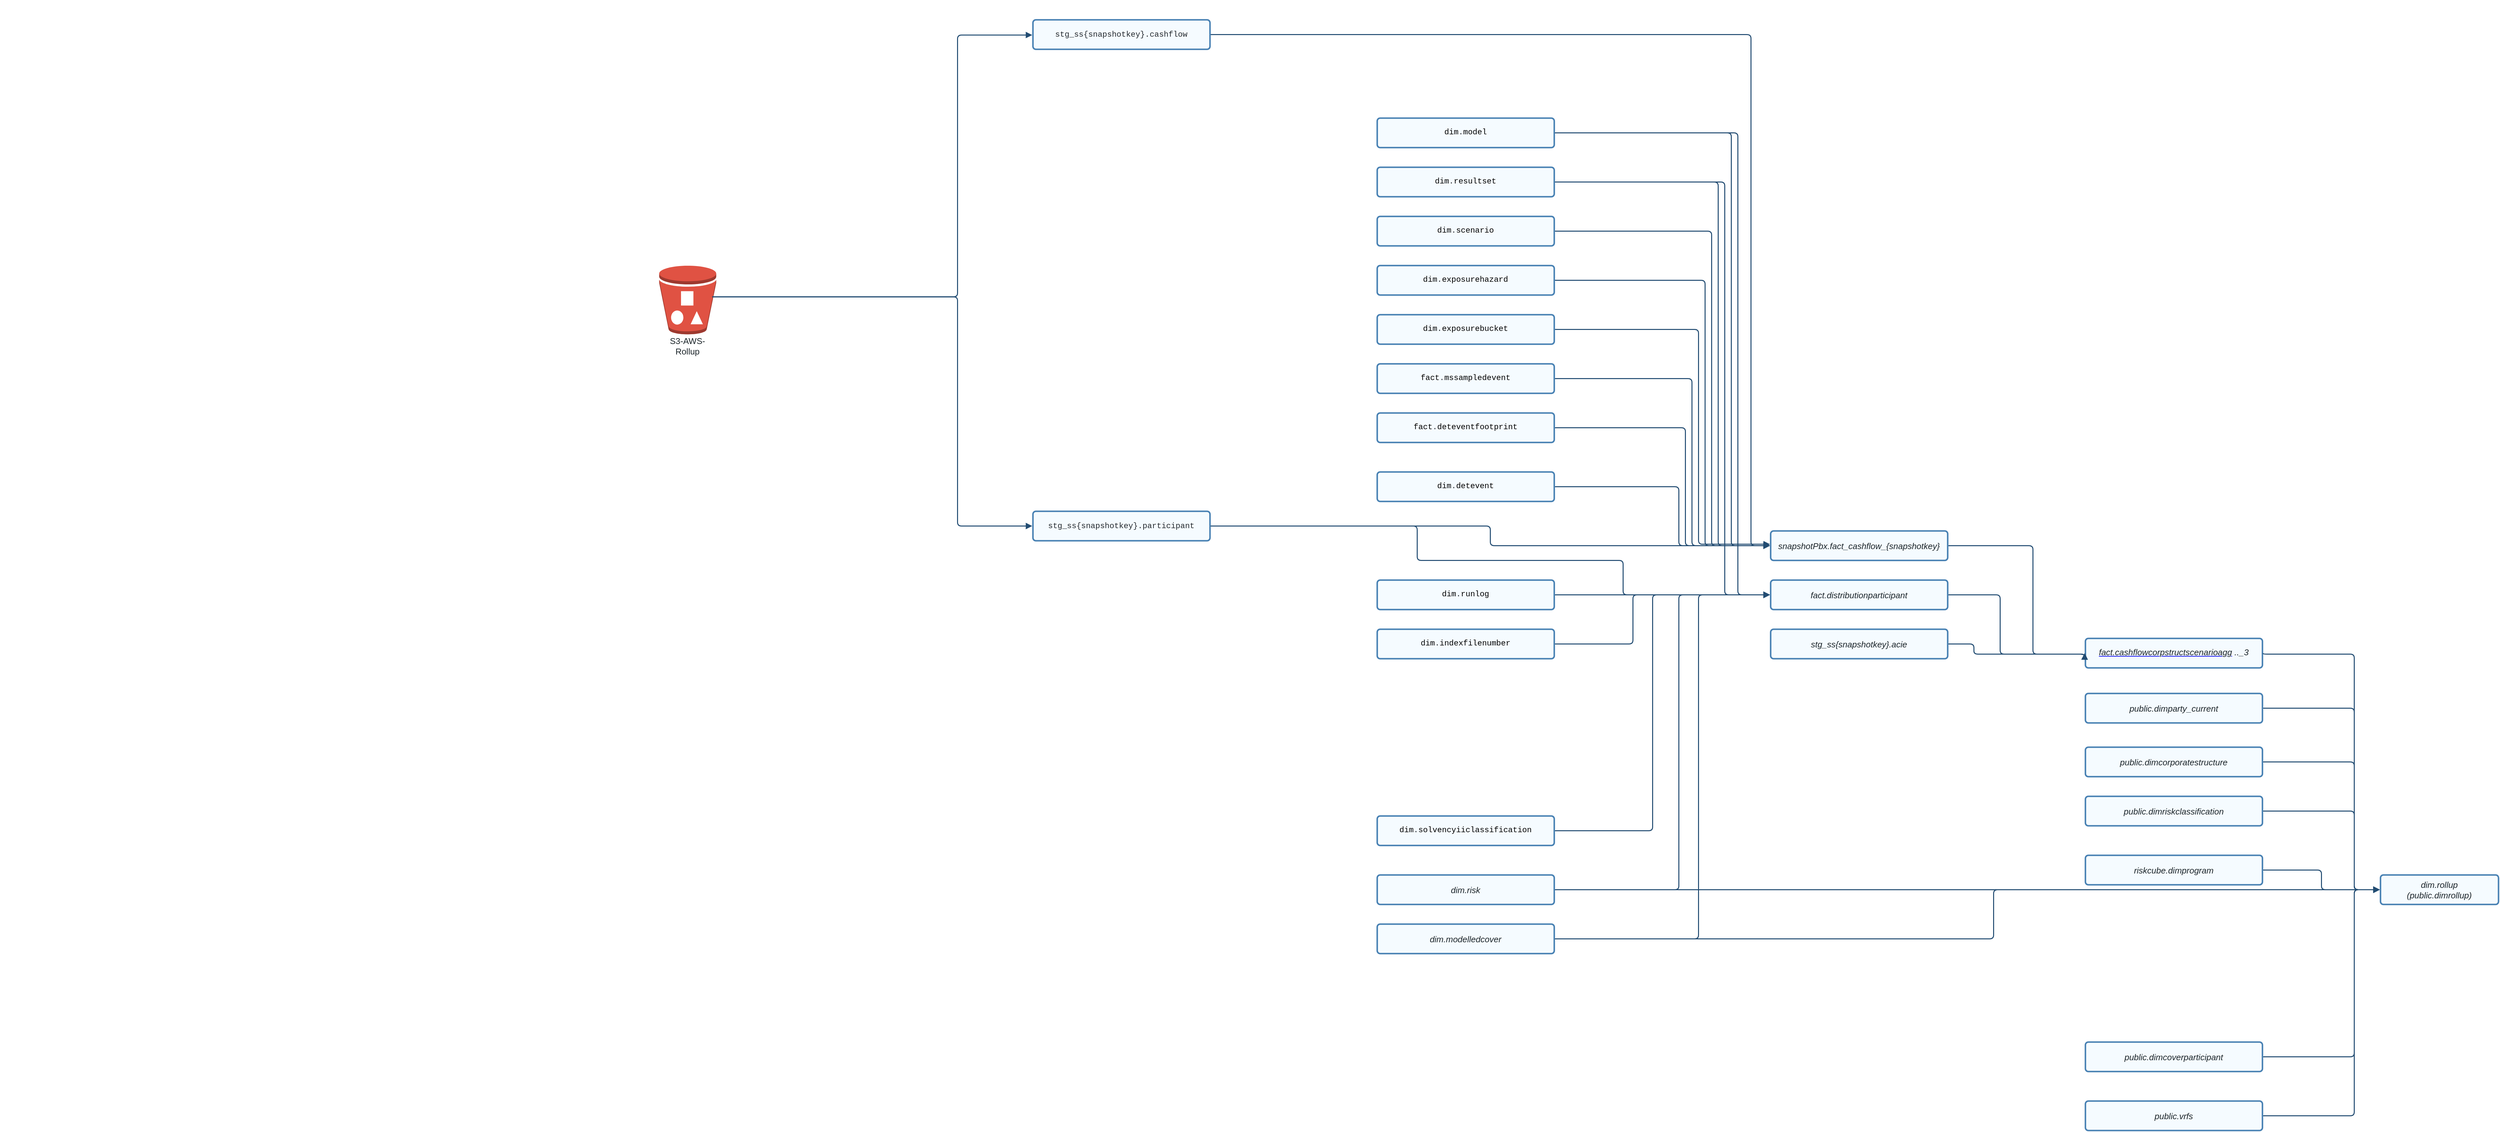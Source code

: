 <mxfile version="15.9.4" type="github">
  <diagram id="vmroaQVfe90vQZZnpYbU" name="Page-1">
    <mxGraphModel dx="2214" dy="1193" grid="1" gridSize="10" guides="1" tooltips="1" connect="1" arrows="1" fold="1" page="1" pageScale="1" pageWidth="1100" pageHeight="850" math="0" shadow="0">
      <root>
        <mxCell id="0" />
        <mxCell id="1" parent="0" />
        <mxCell id="fpg7xmmu9MJaWytv52l8-10" parent="0" />
        <mxCell id="fpg7xmmu9MJaWytv52l8-70" value="top" parent="0" />
        <mxCell id="fpg7xmmu9MJaWytv52l8-71" value="" style="group;dropTarget=0;" parent="fpg7xmmu9MJaWytv52l8-70" vertex="1">
          <mxGeometry as="geometry" />
        </mxCell>
        <mxCell id="fpg7xmmu9MJaWytv52l8-72" parent="0" />
        <mxCell id="fpg7xmmu9MJaWytv52l8-132" value="top" parent="0" />
        <mxCell id="fpg7xmmu9MJaWytv52l8-133" value="" style="group;dropTarget=0;" parent="fpg7xmmu9MJaWytv52l8-132" vertex="1">
          <mxGeometry as="geometry" />
        </mxCell>
        <mxCell id="fpg7xmmu9MJaWytv52l8-134" parent="0" />
        <UserObject label="dim.rollup&#xa;(public.dimrollup)" lucidchartObjectId="Gp1yu8OU4XNm" id="fpg7xmmu9MJaWytv52l8-135">
          <mxCell style="html=1;overflow=block;blockSpacing=1;whiteSpace=wrap;;whiteSpace=wrap;fontSize=13;fontColor=#1d262b;fontStyle=2;spacing=3.8;strokeColor=#4881b3;strokeOpacity=100;rounded=1;absoluteArcSize=1;arcSize=9;fillColor=#F5FBFF;strokeWidth=2.3;" parent="fpg7xmmu9MJaWytv52l8-134" vertex="1">
            <mxGeometry x="3630" y="1335" width="180" height="45" as="geometry" />
          </mxCell>
        </UserObject>
        <UserObject label="&lt;div style=&quot;display: flex ; justify-content: center ; text-align: center ; align-items: baseline ; font-size: 0 ; line-height: 1.25 ; margin-top: -2px&quot;&gt;&lt;span&gt;&lt;a href=&quot;http://fact.cashflowcorpstructscenarioagg&quot;&gt;&lt;span style=&quot;font-size: 13px ; color: #1d262b ; font-style: italic&quot;&gt;fact.cashflowcorpstructscenarioagg&lt;/span&gt;&lt;/a&gt;&lt;span style=&quot;font-size: 13px ; color: #1d262b ; font-style: italic&quot;&gt; .._3&lt;/span&gt;&lt;/span&gt;&lt;/div&gt;" lucidchartObjectId="is1yB~cOgMwO" id="fpg7xmmu9MJaWytv52l8-136">
          <mxCell style="html=1;overflow=block;blockSpacing=1;whiteSpace=wrap;;whiteSpace=wrap;fontSize=13;spacing=3.8;strokeColor=#4881b3;strokeOpacity=100;rounded=1;absoluteArcSize=1;arcSize=9;fillColor=#F5FBFF;strokeWidth=2.3;" parent="fpg7xmmu9MJaWytv52l8-134" vertex="1">
            <mxGeometry x="3180" y="974" width="270" height="45" as="geometry" />
          </mxCell>
        </UserObject>
        <UserObject label="dim.risk" lucidchartObjectId="3G2yOmbZ3F8G" id="fpg7xmmu9MJaWytv52l8-137">
          <mxCell style="html=1;overflow=block;blockSpacing=1;whiteSpace=wrap;;whiteSpace=wrap;fontSize=13;fontColor=#1d262b;fontStyle=2;spacing=3.8;strokeColor=#4881b3;strokeOpacity=100;rounded=1;absoluteArcSize=1;arcSize=9;fillColor=#F5FBFF;strokeWidth=2.3;" parent="fpg7xmmu9MJaWytv52l8-134" vertex="1">
            <mxGeometry x="2100" y="1335" width="270" height="45" as="geometry" />
          </mxCell>
        </UserObject>
        <UserObject label="public.dimparty_current" lucidchartObjectId="7G2ynvKu3iQ_" id="fpg7xmmu9MJaWytv52l8-138">
          <mxCell style="html=1;overflow=block;blockSpacing=1;whiteSpace=wrap;;whiteSpace=wrap;fontSize=13;fontColor=#1d262b;fontStyle=2;spacing=3.8;strokeColor=#4881b3;strokeOpacity=100;rounded=1;absoluteArcSize=1;arcSize=9;fillColor=#F5FBFF;strokeWidth=2.3;" parent="fpg7xmmu9MJaWytv52l8-134" vertex="1">
            <mxGeometry x="3180" y="1058" width="270" height="45" as="geometry" />
          </mxCell>
        </UserObject>
        <UserObject label="public.dimcorporatestructure" lucidchartObjectId="0I2yo8fjKjZO" id="fpg7xmmu9MJaWytv52l8-139">
          <mxCell style="html=1;overflow=block;blockSpacing=1;whiteSpace=wrap;;whiteSpace=wrap;fontSize=13;fontColor=#1d262b;fontStyle=2;spacing=3.8;strokeColor=#4881b3;strokeOpacity=100;rounded=1;absoluteArcSize=1;arcSize=9;fillColor=#F5FBFF;strokeWidth=2.3;" parent="fpg7xmmu9MJaWytv52l8-134" vertex="1">
            <mxGeometry x="3180" y="1140" width="270" height="45" as="geometry" />
          </mxCell>
        </UserObject>
        <UserObject label="public.dimriskclassification" lucidchartObjectId="0I2y_JNIGELw" id="fpg7xmmu9MJaWytv52l8-140">
          <mxCell style="html=1;overflow=block;blockSpacing=1;whiteSpace=wrap;;whiteSpace=wrap;fontSize=13;fontColor=#1d262b;fontStyle=2;spacing=3.8;strokeColor=#4881b3;strokeOpacity=100;rounded=1;absoluteArcSize=1;arcSize=9;fillColor=#F5FBFF;strokeWidth=2.3;" parent="fpg7xmmu9MJaWytv52l8-134" vertex="1">
            <mxGeometry x="3180" y="1215" width="270" height="45" as="geometry" />
          </mxCell>
        </UserObject>
        <UserObject label="riskcube.dimprogram" lucidchartObjectId="0I2yl4XgmqHl" id="fpg7xmmu9MJaWytv52l8-141">
          <mxCell style="html=1;overflow=block;blockSpacing=1;whiteSpace=wrap;;whiteSpace=wrap;fontSize=13;fontColor=#1d262b;fontStyle=2;spacing=3.8;strokeColor=#4881b3;strokeOpacity=100;rounded=1;absoluteArcSize=1;arcSize=9;fillColor=#F5FBFF;strokeWidth=2.3;" parent="fpg7xmmu9MJaWytv52l8-134" vertex="1">
            <mxGeometry x="3180" y="1305" width="270" height="45" as="geometry" />
          </mxCell>
        </UserObject>
        <UserObject label="dim.modelledcover" lucidchartObjectId="1I2y1B~Z7uO1" id="fpg7xmmu9MJaWytv52l8-142">
          <mxCell style="html=1;overflow=block;blockSpacing=1;whiteSpace=wrap;;whiteSpace=wrap;fontSize=13;fontColor=#1d262b;fontStyle=2;spacing=3.8;strokeColor=#4881b3;strokeOpacity=100;rounded=1;absoluteArcSize=1;arcSize=9;fillColor=#F5FBFF;strokeWidth=2.3;" parent="fpg7xmmu9MJaWytv52l8-134" vertex="1">
            <mxGeometry x="2100" y="1410" width="270" height="45" as="geometry" />
          </mxCell>
        </UserObject>
        <UserObject label="public.dimcoverparticipant" lucidchartObjectId="iM2yIYsq5-I3" id="fpg7xmmu9MJaWytv52l8-143">
          <mxCell style="html=1;overflow=block;blockSpacing=1;whiteSpace=wrap;;whiteSpace=wrap;fontSize=13;fontColor=#1d262b;fontStyle=2;spacing=3.8;strokeColor=#4881b3;strokeOpacity=100;rounded=1;absoluteArcSize=1;arcSize=9;fillColor=#F5FBFF;strokeWidth=2.3;" parent="fpg7xmmu9MJaWytv52l8-134" vertex="1">
            <mxGeometry x="3180" y="1590" width="270" height="45" as="geometry" />
          </mxCell>
        </UserObject>
        <UserObject label="public.vrfs" lucidchartObjectId="nM2yRD9ATBP5" id="fpg7xmmu9MJaWytv52l8-144">
          <mxCell style="html=1;overflow=block;blockSpacing=1;whiteSpace=wrap;;whiteSpace=wrap;fontSize=13;fontColor=#1d262b;fontStyle=2;spacing=3.8;strokeColor=#4881b3;strokeOpacity=100;rounded=1;absoluteArcSize=1;arcSize=9;fillColor=#F5FBFF;strokeWidth=2.3;" parent="fpg7xmmu9MJaWytv52l8-134" vertex="1">
            <mxGeometry x="3180" y="1680" width="270" height="45" as="geometry" />
          </mxCell>
        </UserObject>
        <UserObject label="" lucidchartObjectId="Z32ygdCLTp2j" id="fpg7xmmu9MJaWytv52l8-145">
          <mxCell style="html=1;jettySize=18;whiteSpace=wrap;fontSize=13;strokeColor=#224C72;strokeWidth=1.5;rounded=1;arcSize=12;edgeStyle=orthogonalEdgeStyle;startArrow=none;;endArrow=block;endFill=1;;exitX=1.004;exitY=0.5;exitPerimeter=0;entryX=-0.006;entryY=0.5;entryPerimeter=0;" parent="fpg7xmmu9MJaWytv52l8-134" source="fpg7xmmu9MJaWytv52l8-136" target="fpg7xmmu9MJaWytv52l8-135" edge="1">
            <mxGeometry width="100" height="100" relative="1" as="geometry">
              <Array as="points">
                <mxPoint x="3590" y="998" />
                <mxPoint x="3590" y="1358" />
              </Array>
            </mxGeometry>
          </mxCell>
        </UserObject>
        <UserObject label="" lucidchartObjectId="332yBCUjhjPS" id="fpg7xmmu9MJaWytv52l8-146">
          <mxCell style="html=1;jettySize=18;whiteSpace=wrap;fontSize=13;strokeColor=#224C72;strokeWidth=1.5;rounded=1;arcSize=12;edgeStyle=orthogonalEdgeStyle;startArrow=none;;endArrow=block;endFill=1;;exitX=1.004;exitY=0.5;exitPerimeter=0;entryX=-0.006;entryY=0.5;entryPerimeter=0;" parent="fpg7xmmu9MJaWytv52l8-134" source="fpg7xmmu9MJaWytv52l8-138" target="fpg7xmmu9MJaWytv52l8-135" edge="1">
            <mxGeometry width="100" height="100" relative="1" as="geometry">
              <Array as="points">
                <mxPoint x="3590" y="1080" />
                <mxPoint x="3590" y="1358" />
              </Array>
            </mxGeometry>
          </mxCell>
        </UserObject>
        <UserObject label="" lucidchartObjectId="632ysqIsDBbt" id="fpg7xmmu9MJaWytv52l8-147">
          <mxCell style="html=1;jettySize=18;whiteSpace=wrap;fontSize=13;strokeColor=#224C72;strokeWidth=1.5;rounded=1;arcSize=12;edgeStyle=orthogonalEdgeStyle;startArrow=none;;endArrow=block;endFill=1;;exitX=1.004;exitY=0.5;exitPerimeter=0;entryX=-0.006;entryY=0.5;entryPerimeter=0;" parent="fpg7xmmu9MJaWytv52l8-134" source="fpg7xmmu9MJaWytv52l8-139" target="fpg7xmmu9MJaWytv52l8-135" edge="1">
            <mxGeometry width="100" height="100" relative="1" as="geometry">
              <Array as="points">
                <mxPoint x="3590" y="1162" />
                <mxPoint x="3590" y="1358" />
              </Array>
            </mxGeometry>
          </mxCell>
        </UserObject>
        <UserObject label="" lucidchartObjectId="932ygQK3MYaW" id="fpg7xmmu9MJaWytv52l8-148">
          <mxCell style="html=1;jettySize=18;whiteSpace=wrap;fontSize=13;strokeColor=#224C72;strokeWidth=1.5;rounded=1;arcSize=12;edgeStyle=orthogonalEdgeStyle;startArrow=none;;endArrow=block;endFill=1;;exitX=1.004;exitY=0.5;exitPerimeter=0;entryX=-0.006;entryY=0.5;entryPerimeter=0;" parent="fpg7xmmu9MJaWytv52l8-134" source="fpg7xmmu9MJaWytv52l8-140" target="fpg7xmmu9MJaWytv52l8-135" edge="1">
            <mxGeometry width="100" height="100" relative="1" as="geometry">
              <Array as="points">
                <mxPoint x="3590" y="1238" />
                <mxPoint x="3590" y="1358" />
              </Array>
            </mxGeometry>
          </mxCell>
        </UserObject>
        <UserObject label="" lucidchartObjectId="_32yNz5y7Vtl" id="fpg7xmmu9MJaWytv52l8-149">
          <mxCell style="html=1;jettySize=18;whiteSpace=wrap;fontSize=13;strokeColor=#224C72;strokeWidth=1.5;rounded=1;arcSize=12;edgeStyle=orthogonalEdgeStyle;startArrow=none;;endArrow=block;endFill=1;;exitX=1.004;exitY=0.5;exitPerimeter=0;entryX=-0.006;entryY=0.5;entryPerimeter=0;" parent="fpg7xmmu9MJaWytv52l8-134" source="fpg7xmmu9MJaWytv52l8-141" target="fpg7xmmu9MJaWytv52l8-135" edge="1">
            <mxGeometry width="100" height="100" relative="1" as="geometry">
              <Array as="points" />
            </mxGeometry>
          </mxCell>
        </UserObject>
        <UserObject label="" lucidchartObjectId="~32yZy3olu0E" id="fpg7xmmu9MJaWytv52l8-150">
          <mxCell style="html=1;jettySize=18;whiteSpace=wrap;fontSize=13;strokeColor=#224C72;strokeWidth=1.5;rounded=1;arcSize=12;edgeStyle=orthogonalEdgeStyle;startArrow=none;;endArrow=block;endFill=1;;exitX=1.004;exitY=0.5;exitPerimeter=0;entryX=-0.006;entryY=0.5;entryPerimeter=0;" parent="fpg7xmmu9MJaWytv52l8-134" source="fpg7xmmu9MJaWytv52l8-142" target="fpg7xmmu9MJaWytv52l8-135" edge="1">
            <mxGeometry width="100" height="100" relative="1" as="geometry">
              <Array as="points">
                <mxPoint x="3040" y="1432" />
                <mxPoint x="3040" y="1358" />
              </Array>
            </mxGeometry>
          </mxCell>
        </UserObject>
        <UserObject label="" lucidchartObjectId="c42y4aM15P~t" id="fpg7xmmu9MJaWytv52l8-151">
          <mxCell style="html=1;jettySize=18;whiteSpace=wrap;fontSize=13;strokeColor=#224C72;strokeWidth=1.5;rounded=1;arcSize=12;edgeStyle=orthogonalEdgeStyle;startArrow=none;;endArrow=block;endFill=1;;exitX=1.004;exitY=0.5;exitPerimeter=0;entryX=-0.006;entryY=0.5;entryPerimeter=0;" parent="fpg7xmmu9MJaWytv52l8-134" source="fpg7xmmu9MJaWytv52l8-137" target="fpg7xmmu9MJaWytv52l8-135" edge="1">
            <mxGeometry width="100" height="100" relative="1" as="geometry">
              <Array as="points" />
            </mxGeometry>
          </mxCell>
        </UserObject>
        <UserObject label="" lucidchartObjectId="e42yX4Y.77t1" id="fpg7xmmu9MJaWytv52l8-152">
          <mxCell style="html=1;jettySize=18;whiteSpace=wrap;fontSize=13;strokeColor=#224C72;strokeWidth=1.5;rounded=1;arcSize=12;edgeStyle=orthogonalEdgeStyle;startArrow=none;;endArrow=block;endFill=1;;exitX=1.004;exitY=0.5;exitPerimeter=0;entryX=-0.006;entryY=0.5;entryPerimeter=0;" parent="fpg7xmmu9MJaWytv52l8-134" source="fpg7xmmu9MJaWytv52l8-143" target="fpg7xmmu9MJaWytv52l8-135" edge="1">
            <mxGeometry width="100" height="100" relative="1" as="geometry">
              <Array as="points">
                <mxPoint x="3590" y="1612" />
                <mxPoint x="3590" y="1358" />
              </Array>
            </mxGeometry>
          </mxCell>
        </UserObject>
        <UserObject label="" lucidchartObjectId="i42yx12M4Q2f" id="fpg7xmmu9MJaWytv52l8-153">
          <mxCell style="html=1;jettySize=18;whiteSpace=wrap;fontSize=13;strokeColor=#224C72;strokeWidth=1.5;rounded=1;arcSize=12;edgeStyle=orthogonalEdgeStyle;startArrow=none;;endArrow=block;endFill=1;;exitX=1.004;exitY=0.5;exitPerimeter=0;entryX=-0.006;entryY=0.5;entryPerimeter=0;" parent="fpg7xmmu9MJaWytv52l8-134" source="fpg7xmmu9MJaWytv52l8-144" target="fpg7xmmu9MJaWytv52l8-135" edge="1">
            <mxGeometry width="100" height="100" relative="1" as="geometry">
              <Array as="points">
                <mxPoint x="3590" y="1702" />
                <mxPoint x="3590" y="1358" />
              </Array>
            </mxGeometry>
          </mxCell>
        </UserObject>
        <UserObject label="snapshotPbx.fact_cashflow_{snapshotkey}" lucidchartObjectId="U83yd9o2fskE" id="fpg7xmmu9MJaWytv52l8-154">
          <mxCell style="html=1;overflow=block;blockSpacing=1;whiteSpace=wrap;;whiteSpace=wrap;fontSize=13;fontColor=#1d262b;fontStyle=2;spacing=3.8;strokeColor=#4881b3;strokeOpacity=100;rounded=1;absoluteArcSize=1;arcSize=9;fillColor=#F5FBFF;strokeWidth=2.3;" parent="fpg7xmmu9MJaWytv52l8-134" vertex="1">
            <mxGeometry x="2700" y="810" width="270" height="45" as="geometry" />
          </mxCell>
        </UserObject>
        <UserObject label="fact.distributionparticipant" lucidchartObjectId="f93yB1UyILGA" id="fpg7xmmu9MJaWytv52l8-155">
          <mxCell style="html=1;overflow=block;blockSpacing=1;whiteSpace=wrap;;whiteSpace=wrap;fontSize=13;fontColor=#1d262b;fontStyle=2;spacing=3.8;strokeColor=#4881b3;strokeOpacity=100;rounded=1;absoluteArcSize=1;arcSize=9;fillColor=#F5FBFF;strokeWidth=2.3;" parent="fpg7xmmu9MJaWytv52l8-134" vertex="1">
            <mxGeometry x="2700" y="885" width="270" height="45" as="geometry" />
          </mxCell>
        </UserObject>
        <UserObject label="stg_ss{snapshotkey}.acie" lucidchartObjectId="h93y5ddoDoyH" id="fpg7xmmu9MJaWytv52l8-156">
          <mxCell style="html=1;overflow=block;blockSpacing=1;whiteSpace=wrap;;whiteSpace=wrap;fontSize=13;fontColor=#1d262b;fontStyle=2;spacing=3.8;strokeColor=#4881b3;strokeOpacity=100;rounded=1;absoluteArcSize=1;arcSize=9;fillColor=#F5FBFF;strokeWidth=2.3;" parent="fpg7xmmu9MJaWytv52l8-134" vertex="1">
            <mxGeometry x="2700" y="960" width="270" height="45" as="geometry" />
          </mxCell>
        </UserObject>
        <UserObject label="" lucidchartObjectId="293yK3POc2Pi" id="fpg7xmmu9MJaWytv52l8-157">
          <mxCell style="html=1;jettySize=18;whiteSpace=wrap;fontSize=13;strokeColor=#224C72;strokeWidth=1.5;rounded=1;arcSize=12;edgeStyle=orthogonalEdgeStyle;startArrow=none;;endArrow=block;endFill=1;;exitX=1.004;exitY=0.5;exitPerimeter=0;entryX=-0.004;entryY=0.5;entryPerimeter=0;" parent="fpg7xmmu9MJaWytv52l8-134" source="fpg7xmmu9MJaWytv52l8-154" target="fpg7xmmu9MJaWytv52l8-136" edge="1">
            <mxGeometry width="100" height="100" relative="1" as="geometry">
              <Array as="points">
                <mxPoint x="3100" y="833" />
                <mxPoint x="3100" y="998" />
              </Array>
            </mxGeometry>
          </mxCell>
        </UserObject>
        <UserObject label="" lucidchartObjectId="893y.BL1bZVc" id="fpg7xmmu9MJaWytv52l8-158">
          <mxCell style="html=1;jettySize=18;whiteSpace=wrap;fontSize=13;strokeColor=#224C72;strokeWidth=1.5;rounded=1;arcSize=12;edgeStyle=orthogonalEdgeStyle;startArrow=none;;endArrow=block;endFill=1;;exitX=1.004;exitY=0.5;exitPerimeter=0;entryX=-0.004;entryY=0.5;entryPerimeter=0;" parent="fpg7xmmu9MJaWytv52l8-134" source="fpg7xmmu9MJaWytv52l8-155" target="fpg7xmmu9MJaWytv52l8-136" edge="1">
            <mxGeometry width="100" height="100" relative="1" as="geometry">
              <Array as="points">
                <mxPoint x="3050" y="908" />
                <mxPoint x="3050" y="998" />
              </Array>
            </mxGeometry>
          </mxCell>
        </UserObject>
        <UserObject label="" lucidchartObjectId="_93y-Jc45U9-" id="fpg7xmmu9MJaWytv52l8-159">
          <mxCell style="html=1;jettySize=18;whiteSpace=wrap;fontSize=13;strokeColor=#224C72;strokeWidth=1.5;rounded=1;arcSize=12;edgeStyle=orthogonalEdgeStyle;startArrow=none;;endArrow=block;endFill=1;;exitX=1.004;exitY=0.5;exitPerimeter=0;entryX=-0.004;entryY=0.5;entryPerimeter=0;" parent="fpg7xmmu9MJaWytv52l8-134" source="fpg7xmmu9MJaWytv52l8-156" target="fpg7xmmu9MJaWytv52l8-136" edge="1">
            <mxGeometry width="100" height="100" relative="1" as="geometry">
              <Array as="points">
                <mxPoint x="3010" y="983" />
                <mxPoint x="3010" y="998" />
              </Array>
            </mxGeometry>
          </mxCell>
        </UserObject>
        <UserObject label="stg_ss{snapshotkey}.cashflow" lucidchartObjectId="cE6ykPkP2mPz" id="fpg7xmmu9MJaWytv52l8-160">
          <mxCell style="html=1;overflow=block;blockSpacing=1;whiteSpace=wrap;;whiteSpace=wrap;fontSize=12;fontFamily=Liberation Mono;fontColor=#24292e;spacing=3.8;strokeColor=#4881b3;strokeOpacity=100;rounded=1;absoluteArcSize=1;arcSize=9;fillColor=#F5FBFF;strokeWidth=2.3;" parent="fpg7xmmu9MJaWytv52l8-134" vertex="1">
            <mxGeometry x="1575" y="30" width="270" height="45" as="geometry" />
          </mxCell>
        </UserObject>
        <UserObject label="" lucidchartObjectId="EF6y4BjWZp7x" id="fpg7xmmu9MJaWytv52l8-161">
          <mxCell style="html=1;jettySize=18;whiteSpace=wrap;fontSize=13;strokeColor=#224C72;strokeWidth=1.5;rounded=1;arcSize=12;edgeStyle=orthogonalEdgeStyle;startArrow=none;;endArrow=block;endFill=1;;exitX=1.004;exitY=0.5;exitPerimeter=0;entryX=-0.004;entryY=0.5;entryPerimeter=0;" parent="fpg7xmmu9MJaWytv52l8-134" source="fpg7xmmu9MJaWytv52l8-160" target="fpg7xmmu9MJaWytv52l8-154" edge="1">
            <mxGeometry width="100" height="100" relative="1" as="geometry">
              <Array as="points">
                <mxPoint x="2670" y="53" />
                <mxPoint x="2670" y="833" />
              </Array>
            </mxGeometry>
          </mxCell>
        </UserObject>
        <UserObject label="&lt;div style=&quot;display: flex; justify-content: center; text-align: center; align-items: baseline; font-size: 0; line-height: 1.25;margin-top: -2px;&quot;&gt;&lt;span&gt;&lt;span style=&quot;font-size:12px;color:#000000;font-family: Liberation Mono;&quot;&gt;dim&lt;/span&gt;&lt;span style=&quot;font-size:12px;color:#24292e;font-family: Liberation Mono;&quot;&gt;.&lt;/span&gt;&lt;span style=&quot;font-size:12px;color:#000000;font-family: Liberation Mono;&quot;&gt;model&lt;/span&gt;&lt;/span&gt;&lt;/div&gt;" lucidchartObjectId="KF6ybQjwh6rm" id="fpg7xmmu9MJaWytv52l8-162">
          <mxCell style="html=1;overflow=block;blockSpacing=1;whiteSpace=wrap;;whiteSpace=wrap;fontSize=13;fontFamily=Liberation Mono;spacing=3.8;strokeColor=#4881b3;strokeOpacity=100;rounded=1;absoluteArcSize=1;arcSize=9;fillColor=#F5FBFF;strokeWidth=2.3;" parent="fpg7xmmu9MJaWytv52l8-134" vertex="1">
            <mxGeometry x="2100" y="180" width="270" height="45" as="geometry" />
          </mxCell>
        </UserObject>
        <UserObject label="stg_ss{snapshotkey}.participant" lucidchartObjectId="KF6yVrpoEM.6" id="fpg7xmmu9MJaWytv52l8-163">
          <mxCell style="html=1;overflow=block;blockSpacing=1;whiteSpace=wrap;;whiteSpace=wrap;fontSize=12;fontFamily=Liberation Mono;fontColor=#24292e;spacing=3.8;strokeColor=#4881b3;strokeOpacity=100;rounded=1;absoluteArcSize=1;arcSize=9;fillColor=#F5FBFF;strokeWidth=2.3;" parent="fpg7xmmu9MJaWytv52l8-134" vertex="1">
            <mxGeometry x="1575" y="780" width="270" height="45" as="geometry" />
          </mxCell>
        </UserObject>
        <UserObject label="&lt;div style=&quot;display: flex; justify-content: center; text-align: center; align-items: baseline; font-size: 0; line-height: 1.25;margin-top: -2px;&quot;&gt;&lt;span&gt;&lt;span style=&quot;font-size:12px;color:#000000;font-family: Liberation Mono;&quot;&gt;dim&lt;/span&gt;&lt;span style=&quot;font-size:12px;color:#24292e;font-family: Liberation Mono;&quot;&gt;.&lt;/span&gt;&lt;span style=&quot;font-size:12px;color:#000000;font-family: Liberation Mono;&quot;&gt;resultset&lt;/span&gt;&lt;/span&gt;&lt;/div&gt;" lucidchartObjectId="aI6yx5YWhfZR" id="fpg7xmmu9MJaWytv52l8-164">
          <mxCell style="html=1;overflow=block;blockSpacing=1;whiteSpace=wrap;;whiteSpace=wrap;fontSize=13;fontFamily=Liberation Mono;spacing=3.8;strokeColor=#4881b3;strokeOpacity=100;rounded=1;absoluteArcSize=1;arcSize=9;fillColor=#F5FBFF;strokeWidth=2.3;" parent="fpg7xmmu9MJaWytv52l8-134" vertex="1">
            <mxGeometry x="2100" y="255" width="270" height="45" as="geometry" />
          </mxCell>
        </UserObject>
        <UserObject label="&lt;div style=&quot;display: flex; justify-content: center; text-align: center; align-items: baseline; font-size: 0; line-height: 1.25;margin-top: -2px;&quot;&gt;&lt;span&gt;&lt;span style=&quot;font-size:12px;color:#000000;font-family: Liberation Mono;&quot;&gt;dim&lt;/span&gt;&lt;span style=&quot;font-size:12px;color:#24292e;font-family: Liberation Mono;&quot;&gt;.&lt;/span&gt;&lt;span style=&quot;font-size:12px;color:#000000;font-family: Liberation Mono;&quot;&gt;scenario&lt;/span&gt;&lt;/span&gt;&lt;/div&gt;" lucidchartObjectId="wI6ynsnoC57v" id="fpg7xmmu9MJaWytv52l8-165">
          <mxCell style="html=1;overflow=block;blockSpacing=1;whiteSpace=wrap;;whiteSpace=wrap;fontSize=13;fontFamily=Liberation Mono;spacing=3.8;strokeColor=#4881b3;strokeOpacity=100;rounded=1;absoluteArcSize=1;arcSize=9;fillColor=#F5FBFF;strokeWidth=2.3;" parent="fpg7xmmu9MJaWytv52l8-134" vertex="1">
            <mxGeometry x="2100" y="330" width="270" height="45" as="geometry" />
          </mxCell>
        </UserObject>
        <UserObject label="&lt;div style=&quot;display: flex; justify-content: center; text-align: center; align-items: baseline; font-size: 0; line-height: 1.25;margin-top: -2px;&quot;&gt;&lt;span&gt;&lt;span style=&quot;font-size:12px;color:#000000;font-family: Liberation Mono;&quot;&gt;fact&lt;/span&gt;&lt;span style=&quot;font-size:12px;color:#24292e;font-family: Liberation Mono;&quot;&gt;.&lt;/span&gt;&lt;span style=&quot;font-size:12px;color:#000000;font-family: Liberation Mono;&quot;&gt;deteventfootprint&lt;/span&gt;&lt;/span&gt;&lt;/div&gt;" lucidchartObjectId="wI6y4XEbj4sT" id="fpg7xmmu9MJaWytv52l8-166">
          <mxCell style="html=1;overflow=block;blockSpacing=1;whiteSpace=wrap;;whiteSpace=wrap;fontSize=13;fontFamily=Liberation Mono;spacing=3.8;strokeColor=#4881b3;strokeOpacity=100;rounded=1;absoluteArcSize=1;arcSize=9;fillColor=#F5FBFF;strokeWidth=2.3;" parent="fpg7xmmu9MJaWytv52l8-134" vertex="1">
            <mxGeometry x="2100" y="630" width="270" height="45" as="geometry" />
          </mxCell>
        </UserObject>
        <UserObject label="&lt;div style=&quot;display: flex; justify-content: center; text-align: center; align-items: baseline; font-size: 0; line-height: 1.25;margin-top: -2px;&quot;&gt;&lt;span&gt;&lt;span style=&quot;font-size:12px;color:#000000;font-family: Liberation Mono;&quot;&gt;dim&lt;/span&gt;&lt;span style=&quot;font-size:12px;color:#24292e;font-family: Liberation Mono;&quot;&gt;.&lt;/span&gt;&lt;span style=&quot;font-size:12px;color:#000000;font-family: Liberation Mono;&quot;&gt;exposurebucket&lt;/span&gt;&lt;/span&gt;&lt;/div&gt;" lucidchartObjectId="wI6yPY0J6xzI" id="fpg7xmmu9MJaWytv52l8-167">
          <mxCell style="html=1;overflow=block;blockSpacing=1;whiteSpace=wrap;;whiteSpace=wrap;fontSize=13;fontFamily=Liberation Mono;spacing=3.8;strokeColor=#4881b3;strokeOpacity=100;rounded=1;absoluteArcSize=1;arcSize=9;fillColor=#F5FBFF;strokeWidth=2.3;" parent="fpg7xmmu9MJaWytv52l8-134" vertex="1">
            <mxGeometry x="2100" y="480" width="270" height="45" as="geometry" />
          </mxCell>
        </UserObject>
        <UserObject label="&lt;div style=&quot;display: flex; justify-content: center; text-align: center; align-items: baseline; font-size: 0; line-height: 1.25;margin-top: -2px;&quot;&gt;&lt;span&gt;&lt;span style=&quot;font-size:12px;color:#000000;font-family: Liberation Mono;&quot;&gt;dim&lt;/span&gt;&lt;span style=&quot;font-size:12px;color:#24292e;font-family: Liberation Mono;&quot;&gt;.&lt;/span&gt;&lt;span style=&quot;font-size:12px;color:#000000;font-family: Liberation Mono;&quot;&gt;exposurehazard&lt;/span&gt;&lt;/span&gt;&lt;/div&gt;" lucidchartObjectId="wI6yH7PgNrBn" id="fpg7xmmu9MJaWytv52l8-168">
          <mxCell style="html=1;overflow=block;blockSpacing=1;whiteSpace=wrap;;whiteSpace=wrap;fontSize=13;fontFamily=Liberation Mono;spacing=3.8;strokeColor=#4881b3;strokeOpacity=100;rounded=1;absoluteArcSize=1;arcSize=9;fillColor=#F5FBFF;strokeWidth=2.3;" parent="fpg7xmmu9MJaWytv52l8-134" vertex="1">
            <mxGeometry x="2100" y="405" width="270" height="45" as="geometry" />
          </mxCell>
        </UserObject>
        <UserObject label="&lt;div style=&quot;display: flex; justify-content: center; text-align: center; align-items: baseline; font-size: 0; line-height: 1.25;margin-top: -2px;&quot;&gt;&lt;span&gt;&lt;span style=&quot;font-size:12px;color:#000000;font-family: Liberation Mono;&quot;&gt;fact&lt;/span&gt;&lt;span style=&quot;font-size:12px;color:#24292e;font-family: Liberation Mono;&quot;&gt;.&lt;/span&gt;&lt;span style=&quot;font-size:12px;color:#000000;font-family: Liberation Mono;&quot;&gt;mssampledevent&lt;/span&gt;&lt;/span&gt;&lt;/div&gt;" lucidchartObjectId="wI6ygdqHY5QU" id="fpg7xmmu9MJaWytv52l8-169">
          <mxCell style="html=1;overflow=block;blockSpacing=1;whiteSpace=wrap;;whiteSpace=wrap;fontSize=13;fontFamily=Liberation Mono;spacing=3.8;strokeColor=#4881b3;strokeOpacity=100;rounded=1;absoluteArcSize=1;arcSize=9;fillColor=#F5FBFF;strokeWidth=2.3;" parent="fpg7xmmu9MJaWytv52l8-134" vertex="1">
            <mxGeometry x="2100" y="555" width="270" height="45" as="geometry" />
          </mxCell>
        </UserObject>
        <UserObject label="&lt;div style=&quot;display: flex; justify-content: center; text-align: center; align-items: baseline; font-size: 0; line-height: 1.25;margin-top: -2px;&quot;&gt;&lt;span&gt;&lt;span style=&quot;font-size:12px;color:#000000;font-family: Liberation Mono;&quot;&gt;dim&lt;/span&gt;&lt;span style=&quot;font-size:12px;color:#24292e;font-family: Liberation Mono;&quot;&gt;.&lt;/span&gt;&lt;span style=&quot;font-size:12px;color:#000000;font-family: Liberation Mono;&quot;&gt;detevent&lt;/span&gt;&lt;/span&gt;&lt;/div&gt;" lucidchartObjectId="lK6yEAbmDf.f" id="fpg7xmmu9MJaWytv52l8-170">
          <mxCell style="html=1;overflow=block;blockSpacing=1;whiteSpace=wrap;;whiteSpace=wrap;fontSize=13;fontFamily=Liberation Mono;spacing=3.8;strokeColor=#4881b3;strokeOpacity=100;rounded=1;absoluteArcSize=1;arcSize=9;fillColor=#F5FBFF;strokeWidth=2.3;" parent="fpg7xmmu9MJaWytv52l8-134" vertex="1">
            <mxGeometry x="2100" y="720" width="270" height="45" as="geometry" />
          </mxCell>
        </UserObject>
        <UserObject label="" lucidchartObjectId="MN6ysqjpbDgS" id="fpg7xmmu9MJaWytv52l8-171">
          <mxCell style="html=1;jettySize=18;whiteSpace=wrap;fontSize=13;strokeColor=#224C72;strokeWidth=1.5;rounded=1;arcSize=12;edgeStyle=orthogonalEdgeStyle;startArrow=none;;endArrow=block;endFill=1;;exitX=1.004;exitY=0.5;exitPerimeter=0;entryX=-0.004;entryY=0.5;entryPerimeter=0;" parent="fpg7xmmu9MJaWytv52l8-134" source="fpg7xmmu9MJaWytv52l8-163" target="fpg7xmmu9MJaWytv52l8-154" edge="1">
            <mxGeometry width="100" height="100" relative="1" as="geometry">
              <Array as="points" />
            </mxGeometry>
          </mxCell>
        </UserObject>
        <UserObject label="" lucidchartObjectId="QN6yFwvV7.Ni" id="fpg7xmmu9MJaWytv52l8-172">
          <mxCell style="html=1;jettySize=18;whiteSpace=wrap;fontSize=13;strokeColor=#224C72;strokeWidth=1.5;rounded=1;arcSize=12;edgeStyle=orthogonalEdgeStyle;startArrow=none;;endArrow=block;endFill=1;;exitX=1.004;exitY=0.5;exitPerimeter=0;entryX=-0.004;entryY=0.5;entryPerimeter=0;" parent="fpg7xmmu9MJaWytv52l8-134" source="fpg7xmmu9MJaWytv52l8-162" target="fpg7xmmu9MJaWytv52l8-154" edge="1">
            <mxGeometry width="100" height="100" relative="1" as="geometry">
              <Array as="points">
                <mxPoint x="2640" y="203" />
                <mxPoint x="2640" y="833" />
              </Array>
            </mxGeometry>
          </mxCell>
        </UserObject>
        <UserObject label="" lucidchartObjectId="TN6y1spJdZ1y" id="fpg7xmmu9MJaWytv52l8-173">
          <mxCell style="html=1;jettySize=18;whiteSpace=wrap;fontSize=13;strokeColor=#224C72;strokeWidth=1.5;rounded=1;arcSize=12;edgeStyle=orthogonalEdgeStyle;startArrow=none;;endArrow=block;endFill=1;;exitX=1.004;exitY=0.5;exitPerimeter=0;entryX=-0.004;entryY=0.5;entryPerimeter=0;" parent="fpg7xmmu9MJaWytv52l8-134" source="fpg7xmmu9MJaWytv52l8-164" target="fpg7xmmu9MJaWytv52l8-154" edge="1">
            <mxGeometry width="100" height="100" relative="1" as="geometry">
              <Array as="points">
                <mxPoint x="2620" y="278" />
                <mxPoint x="2620" y="833" />
              </Array>
            </mxGeometry>
          </mxCell>
        </UserObject>
        <UserObject label="" lucidchartObjectId="WN6yfKLh4OzB" id="fpg7xmmu9MJaWytv52l8-174">
          <mxCell style="html=1;jettySize=18;whiteSpace=wrap;fontSize=13;strokeColor=#224C72;strokeWidth=1.5;rounded=1;arcSize=12;edgeStyle=orthogonalEdgeStyle;startArrow=none;;endArrow=block;endFill=1;;exitX=1.004;exitY=0.5;exitPerimeter=0;entryX=-0.004;entryY=0.5;entryPerimeter=0;" parent="fpg7xmmu9MJaWytv52l8-134" source="fpg7xmmu9MJaWytv52l8-165" target="fpg7xmmu9MJaWytv52l8-154" edge="1">
            <mxGeometry width="100" height="100" relative="1" as="geometry">
              <Array as="points">
                <mxPoint x="2610" y="353" />
                <mxPoint x="2610" y="833" />
              </Array>
            </mxGeometry>
          </mxCell>
        </UserObject>
        <UserObject label="" lucidchartObjectId="0N6yS-1OhOHB" id="fpg7xmmu9MJaWytv52l8-175">
          <mxCell style="html=1;jettySize=18;whiteSpace=wrap;fontSize=13;strokeColor=#224C72;strokeWidth=1.5;rounded=1;arcSize=12;edgeStyle=orthogonalEdgeStyle;startArrow=none;;endArrow=block;endFill=1;;exitX=1.004;exitY=0.5;exitPerimeter=0;entryX=-0.004;entryY=0.5;entryPerimeter=0;" parent="fpg7xmmu9MJaWytv52l8-134" source="fpg7xmmu9MJaWytv52l8-168" target="fpg7xmmu9MJaWytv52l8-154" edge="1">
            <mxGeometry width="100" height="100" relative="1" as="geometry">
              <Array as="points">
                <mxPoint x="2600" y="428" />
                <mxPoint x="2600" y="833" />
              </Array>
            </mxGeometry>
          </mxCell>
        </UserObject>
        <UserObject label="" lucidchartObjectId="2N6yE9v4Bxh0" id="fpg7xmmu9MJaWytv52l8-176">
          <mxCell style="html=1;jettySize=18;whiteSpace=wrap;fontSize=13;strokeColor=#224C72;strokeWidth=1.5;rounded=1;arcSize=12;edgeStyle=orthogonalEdgeStyle;startArrow=none;;endArrow=block;endFill=1;;exitX=1.004;exitY=0.5;exitPerimeter=0;entryX=-0.004;entryY=0.45;entryPerimeter=0;" parent="fpg7xmmu9MJaWytv52l8-134" source="fpg7xmmu9MJaWytv52l8-167" target="fpg7xmmu9MJaWytv52l8-154" edge="1">
            <mxGeometry width="100" height="100" relative="1" as="geometry">
              <Array as="points">
                <mxPoint x="2590" y="503" />
                <mxPoint x="2590" y="830" />
              </Array>
            </mxGeometry>
          </mxCell>
        </UserObject>
        <UserObject label="" lucidchartObjectId="6N6yxrte.s88" id="fpg7xmmu9MJaWytv52l8-177">
          <mxCell style="html=1;jettySize=18;whiteSpace=wrap;fontSize=13;strokeColor=#224C72;strokeWidth=1.5;rounded=1;arcSize=12;edgeStyle=orthogonalEdgeStyle;startArrow=none;;endArrow=block;endFill=1;;exitX=1.004;exitY=0.5;exitPerimeter=0;entryX=-0.004;entryY=0.5;entryPerimeter=0;" parent="fpg7xmmu9MJaWytv52l8-134" source="fpg7xmmu9MJaWytv52l8-169" target="fpg7xmmu9MJaWytv52l8-154" edge="1">
            <mxGeometry width="100" height="100" relative="1" as="geometry">
              <Array as="points">
                <mxPoint x="2580" y="578" />
                <mxPoint x="2580" y="833" />
              </Array>
            </mxGeometry>
          </mxCell>
        </UserObject>
        <UserObject label="" lucidchartObjectId="9N6y099VSl_p" id="fpg7xmmu9MJaWytv52l8-178">
          <mxCell style="html=1;jettySize=18;whiteSpace=wrap;fontSize=13;strokeColor=#224C72;strokeWidth=1.5;rounded=1;arcSize=12;edgeStyle=orthogonalEdgeStyle;startArrow=none;;endArrow=block;endFill=1;;exitX=1.004;exitY=0.5;exitPerimeter=0;entryX=-0.004;entryY=0.5;entryPerimeter=0;" parent="fpg7xmmu9MJaWytv52l8-134" source="fpg7xmmu9MJaWytv52l8-166" target="fpg7xmmu9MJaWytv52l8-154" edge="1">
            <mxGeometry width="100" height="100" relative="1" as="geometry">
              <Array as="points">
                <mxPoint x="2570" y="653" />
                <mxPoint x="2570" y="833" />
              </Array>
            </mxGeometry>
          </mxCell>
        </UserObject>
        <UserObject label="" lucidchartObjectId=".N6yUQroS5Nl" id="fpg7xmmu9MJaWytv52l8-179">
          <mxCell style="html=1;jettySize=18;whiteSpace=wrap;fontSize=13;strokeColor=#224C72;strokeWidth=1.5;rounded=1;arcSize=12;edgeStyle=orthogonalEdgeStyle;startArrow=none;;endArrow=block;endFill=1;;exitX=1.004;exitY=0.5;exitPerimeter=0;entryX=-0.004;entryY=0.5;entryPerimeter=0;" parent="fpg7xmmu9MJaWytv52l8-134" source="fpg7xmmu9MJaWytv52l8-170" target="fpg7xmmu9MJaWytv52l8-154" edge="1">
            <mxGeometry width="100" height="100" relative="1" as="geometry">
              <Array as="points">
                <mxPoint x="2560" y="743" />
                <mxPoint x="2560" y="833" />
              </Array>
            </mxGeometry>
          </mxCell>
        </UserObject>
        <UserObject label="S3-AWS-Rollup" lucidchartObjectId="-06yPA0qkBY2" id="fpg7xmmu9MJaWytv52l8-180">
          <mxCell style="html=1;overflow=block;blockSpacing=1;whiteSpace=wrap;shape=mxgraph.aws3.bucket_with_objects;labelPosition=center;verticalLabelPosition=bottom;align=center;verticalAlign=top;whiteSpace=wrap;fontSize=13;fontColor=#1d262b;spacing=3.8;strokeColor=#4881b3;strokeOpacity=100;rounded=1;absoluteArcSize=1;arcSize=9;fillColor=#e05243;strokeWidth=2.3;" parent="fpg7xmmu9MJaWytv52l8-134" vertex="1">
            <mxGeometry x="1005" y="405" width="87" height="105" as="geometry" />
          </mxCell>
        </UserObject>
        <UserObject label="" lucidchartObjectId="k46yThJHmtwE" id="fpg7xmmu9MJaWytv52l8-181">
          <mxCell style="html=1;jettySize=18;whiteSpace=wrap;fontSize=13;strokeColor=#224C72;strokeWidth=1.5;rounded=1;arcSize=12;edgeStyle=orthogonalEdgeStyle;startArrow=none;;endArrow=block;endFill=1;;exitX=0.928;exitY=0.455;exitPerimeter=0;entryX=-0.004;entryY=0.516;entryPerimeter=0;" parent="fpg7xmmu9MJaWytv52l8-134" source="fpg7xmmu9MJaWytv52l8-180" target="fpg7xmmu9MJaWytv52l8-160" edge="1">
            <mxGeometry width="100" height="100" relative="1" as="geometry">
              <Array as="points">
                <mxPoint x="1460" y="453" />
                <mxPoint x="1460" y="53" />
              </Array>
            </mxGeometry>
          </mxCell>
        </UserObject>
        <UserObject label="" lucidchartObjectId="u46yz6Qf8q4d" id="fpg7xmmu9MJaWytv52l8-182">
          <mxCell style="html=1;jettySize=18;whiteSpace=wrap;fontSize=13;strokeColor=#224C72;strokeWidth=1.5;rounded=1;arcSize=12;edgeStyle=orthogonalEdgeStyle;startArrow=none;;endArrow=block;endFill=1;;exitX=0.928;exitY=0.455;exitPerimeter=0;entryX=-0.004;entryY=0.5;entryPerimeter=0;" parent="fpg7xmmu9MJaWytv52l8-134" source="fpg7xmmu9MJaWytv52l8-180" target="fpg7xmmu9MJaWytv52l8-163" edge="1">
            <mxGeometry width="100" height="100" relative="1" as="geometry">
              <Array as="points">
                <mxPoint x="1460" y="453" />
                <mxPoint x="1460" y="803" />
              </Array>
            </mxGeometry>
          </mxCell>
        </UserObject>
        <UserObject label="" lucidchartObjectId="Ta7yPgU2-p1X" id="fpg7xmmu9MJaWytv52l8-183">
          <mxCell style="html=1;jettySize=18;whiteSpace=wrap;fontSize=13;strokeColor=#224C72;strokeWidth=1.5;rounded=1;arcSize=12;edgeStyle=orthogonalEdgeStyle;startArrow=none;;endArrow=block;endFill=1;;exitX=1.004;exitY=0.5;exitPerimeter=0;entryX=-0.004;entryY=0.5;entryPerimeter=0;" parent="fpg7xmmu9MJaWytv52l8-134" source="fpg7xmmu9MJaWytv52l8-163" target="fpg7xmmu9MJaWytv52l8-155" edge="1">
            <mxGeometry width="100" height="100" relative="1" as="geometry">
              <Array as="points">
                <mxPoint x="2161" y="803" />
                <mxPoint x="2161" y="855" />
                <mxPoint x="2475" y="855" />
                <mxPoint x="2475" y="908" />
              </Array>
            </mxGeometry>
          </mxCell>
        </UserObject>
        <UserObject label="&lt;div style=&quot;display: flex; justify-content: center; text-align: center; align-items: baseline; font-size: 0; line-height: 1.25;margin-top: -2px;&quot;&gt;&lt;span&gt;&lt;span style=&quot;font-size:12px;color:#000000;font-family: Liberation Mono;&quot;&gt;dim&lt;/span&gt;&lt;span style=&quot;font-size:12px;color:#24292e;font-family: Liberation Mono;&quot;&gt;.&lt;/span&gt;&lt;span style=&quot;font-size:12px;color:#000000;font-family: Liberation Mono;&quot;&gt;runlog&lt;/span&gt;&lt;/span&gt;&lt;/div&gt;" lucidchartObjectId="Qb7ytP.mCH2o" id="fpg7xmmu9MJaWytv52l8-184">
          <mxCell style="html=1;overflow=block;blockSpacing=1;whiteSpace=wrap;;whiteSpace=wrap;fontSize=13;fontFamily=Liberation Mono;spacing=3.8;strokeColor=#4881b3;strokeOpacity=100;rounded=1;absoluteArcSize=1;arcSize=9;fillColor=#F5FBFF;strokeWidth=2.3;" parent="fpg7xmmu9MJaWytv52l8-134" vertex="1">
            <mxGeometry x="2100" y="885" width="270" height="45" as="geometry" />
          </mxCell>
        </UserObject>
        <UserObject label="" lucidchartObjectId="_b7ykMI7~ysz" id="fpg7xmmu9MJaWytv52l8-185">
          <mxCell style="html=1;jettySize=18;whiteSpace=wrap;fontSize=13;strokeColor=#224C72;strokeWidth=1.5;rounded=1;arcSize=12;edgeStyle=orthogonalEdgeStyle;startArrow=none;;endArrow=block;endFill=1;;exitX=1.004;exitY=0.5;exitPerimeter=0;entryX=-0.004;entryY=0.5;entryPerimeter=0;" parent="fpg7xmmu9MJaWytv52l8-134" source="fpg7xmmu9MJaWytv52l8-184" target="fpg7xmmu9MJaWytv52l8-155" edge="1">
            <mxGeometry width="100" height="100" relative="1" as="geometry">
              <Array as="points" />
            </mxGeometry>
          </mxCell>
        </UserObject>
        <UserObject label="" lucidchartObjectId="rf7yv8mnejDO" id="fpg7xmmu9MJaWytv52l8-186">
          <mxCell style="html=1;jettySize=18;whiteSpace=wrap;fontSize=13;strokeColor=#224C72;strokeWidth=1.5;rounded=1;arcSize=12;edgeStyle=orthogonalEdgeStyle;startArrow=none;;endArrow=block;endFill=1;;exitX=1.004;exitY=0.5;exitPerimeter=0;entryX=-0.004;entryY=0.5;entryPerimeter=0;" parent="fpg7xmmu9MJaWytv52l8-134" source="fpg7xmmu9MJaWytv52l8-162" target="fpg7xmmu9MJaWytv52l8-155" edge="1">
            <mxGeometry width="100" height="100" relative="1" as="geometry">
              <Array as="points">
                <mxPoint x="2650" y="203" />
                <mxPoint x="2650" y="908" />
              </Array>
            </mxGeometry>
          </mxCell>
        </UserObject>
        <UserObject label="" lucidchartObjectId="8f7yMeXQ_CX2" id="fpg7xmmu9MJaWytv52l8-187">
          <mxCell style="html=1;jettySize=18;whiteSpace=wrap;fontSize=13;strokeColor=#224C72;strokeWidth=1.5;rounded=1;arcSize=12;edgeStyle=orthogonalEdgeStyle;startArrow=none;;endArrow=block;endFill=1;;exitX=1.004;exitY=0.5;exitPerimeter=0;entryX=-0.004;entryY=0.5;entryPerimeter=0;" parent="fpg7xmmu9MJaWytv52l8-134" source="fpg7xmmu9MJaWytv52l8-164" target="fpg7xmmu9MJaWytv52l8-155" edge="1">
            <mxGeometry width="100" height="100" relative="1" as="geometry">
              <Array as="points">
                <mxPoint x="2630" y="278" />
                <mxPoint x="2630" y="908" />
              </Array>
            </mxGeometry>
          </mxCell>
        </UserObject>
        <UserObject label="&lt;div style=&quot;display: flex; justify-content: center; text-align: center; align-items: baseline; font-size: 0; line-height: 1.25;margin-top: -2px;&quot;&gt;&lt;span&gt;&lt;span style=&quot;font-size:12px;color:#000000;font-family: Liberation Mono;&quot;&gt;dim&lt;/span&gt;&lt;span style=&quot;font-size:12px;color:#24292e;font-family: Liberation Mono;&quot;&gt;.&lt;/span&gt;&lt;span style=&quot;font-size:12px;color:#000000;font-family: Liberation Mono;&quot;&gt;indexfilenumber&lt;/span&gt;&lt;/span&gt;&lt;/div&gt;" lucidchartObjectId="9h7yrI-8nCq-" id="fpg7xmmu9MJaWytv52l8-188">
          <mxCell style="html=1;overflow=block;blockSpacing=1;whiteSpace=wrap;;whiteSpace=wrap;fontSize=13;fontFamily=Liberation Mono;spacing=3.8;strokeColor=#4881b3;strokeOpacity=100;rounded=1;absoluteArcSize=1;arcSize=9;fillColor=#F5FBFF;strokeWidth=2.3;" parent="fpg7xmmu9MJaWytv52l8-134" vertex="1">
            <mxGeometry x="2100" y="960" width="270" height="45" as="geometry" />
          </mxCell>
        </UserObject>
        <UserObject label="" lucidchartObjectId="ri7yscyHyNUb" id="fpg7xmmu9MJaWytv52l8-189">
          <mxCell style="html=1;jettySize=18;whiteSpace=wrap;fontSize=13;strokeColor=#224C72;strokeWidth=1.5;rounded=1;arcSize=12;edgeStyle=orthogonalEdgeStyle;startArrow=none;;endArrow=block;endFill=1;;exitX=1.004;exitY=0.5;exitPerimeter=0;entryX=-0.004;entryY=0.5;entryPerimeter=0;" parent="fpg7xmmu9MJaWytv52l8-134" source="fpg7xmmu9MJaWytv52l8-188" target="fpg7xmmu9MJaWytv52l8-155" edge="1">
            <mxGeometry width="100" height="100" relative="1" as="geometry">
              <Array as="points">
                <mxPoint x="2490" y="983" />
                <mxPoint x="2490" y="908" />
              </Array>
            </mxGeometry>
          </mxCell>
        </UserObject>
        <UserObject label="" lucidchartObjectId="Hj7y7Fu7~2g4" id="fpg7xmmu9MJaWytv52l8-190">
          <mxCell style="html=1;jettySize=18;whiteSpace=wrap;fontSize=13;strokeColor=#224C72;strokeWidth=1.5;rounded=1;arcSize=12;edgeStyle=orthogonalEdgeStyle;startArrow=none;;endArrow=block;endFill=1;;exitX=1.004;exitY=0.5;exitPerimeter=0;entryX=-0.004;entryY=0.5;entryPerimeter=0;" parent="fpg7xmmu9MJaWytv52l8-134" source="fpg7xmmu9MJaWytv52l8-137" target="fpg7xmmu9MJaWytv52l8-155" edge="1">
            <mxGeometry width="100" height="100" relative="1" as="geometry">
              <Array as="points">
                <mxPoint x="2560" y="1358" />
                <mxPoint x="2560" y="908" />
              </Array>
            </mxGeometry>
          </mxCell>
        </UserObject>
        <UserObject label="" lucidchartObjectId="zk7yb7O~yfsV" id="fpg7xmmu9MJaWytv52l8-191">
          <mxCell style="html=1;jettySize=18;whiteSpace=wrap;fontSize=13;strokeColor=#224C72;strokeWidth=1.5;rounded=1;arcSize=12;edgeStyle=orthogonalEdgeStyle;startArrow=none;;endArrow=block;endFill=1;;exitX=1.004;exitY=0.5;exitPerimeter=0;entryX=-0.004;entryY=0.5;entryPerimeter=0;" parent="fpg7xmmu9MJaWytv52l8-134" source="fpg7xmmu9MJaWytv52l8-142" target="fpg7xmmu9MJaWytv52l8-155" edge="1">
            <mxGeometry width="100" height="100" relative="1" as="geometry">
              <Array as="points">
                <mxPoint x="2590" y="1433" />
                <mxPoint x="2590" y="908" />
              </Array>
            </mxGeometry>
          </mxCell>
        </UserObject>
        <UserObject label="&lt;div style=&quot;display: flex; justify-content: center; text-align: center; align-items: baseline; font-size: 0; line-height: 1.25;margin-top: -2px;&quot;&gt;&lt;span&gt;&lt;span style=&quot;font-size:12px;color:#000000;font-family: Liberation Mono;&quot;&gt;dim&lt;/span&gt;&lt;span style=&quot;font-size:12px;color:#24292e;font-family: Liberation Mono;&quot;&gt;.&lt;/span&gt;&lt;span style=&quot;font-size:12px;color:#000000;font-family: Liberation Mono;&quot;&gt;solvencyiiclassification&lt;/span&gt;&lt;/span&gt;&lt;/div&gt;" lucidchartObjectId="rm7yS5MzjDek" id="fpg7xmmu9MJaWytv52l8-192">
          <mxCell style="html=1;overflow=block;blockSpacing=1;whiteSpace=wrap;;whiteSpace=wrap;fontSize=13;fontFamily=Liberation Mono;spacing=3.8;strokeColor=#4881b3;strokeOpacity=100;rounded=1;absoluteArcSize=1;arcSize=9;fillColor=#F5FBFF;strokeWidth=2.3;" parent="fpg7xmmu9MJaWytv52l8-134" vertex="1">
            <mxGeometry x="2100" y="1245" width="270" height="45" as="geometry" />
          </mxCell>
        </UserObject>
        <UserObject label="" lucidchartObjectId="Om7ymXhgPVFt" id="fpg7xmmu9MJaWytv52l8-193">
          <mxCell style="html=1;jettySize=18;whiteSpace=wrap;fontSize=13;strokeColor=#224C72;strokeWidth=1.5;rounded=1;arcSize=12;edgeStyle=orthogonalEdgeStyle;startArrow=none;;endArrow=block;endFill=1;;exitX=1.004;exitY=0.5;exitPerimeter=0;entryX=-0.004;entryY=0.5;entryPerimeter=0;" parent="fpg7xmmu9MJaWytv52l8-134" source="fpg7xmmu9MJaWytv52l8-192" target="fpg7xmmu9MJaWytv52l8-155" edge="1">
            <mxGeometry width="100" height="100" relative="1" as="geometry">
              <Array as="points">
                <mxPoint x="2520" y="1268" />
                <mxPoint x="2520" y="908" />
              </Array>
            </mxGeometry>
          </mxCell>
        </UserObject>
        <mxCell id="fpg7xmmu9MJaWytv52l8-194" value="top" parent="0" />
        <mxCell id="fpg7xmmu9MJaWytv52l8-195" value="" style="group;dropTarget=0;" parent="fpg7xmmu9MJaWytv52l8-194" vertex="1">
          <mxGeometry as="geometry" />
        </mxCell>
      </root>
    </mxGraphModel>
  </diagram>
</mxfile>
